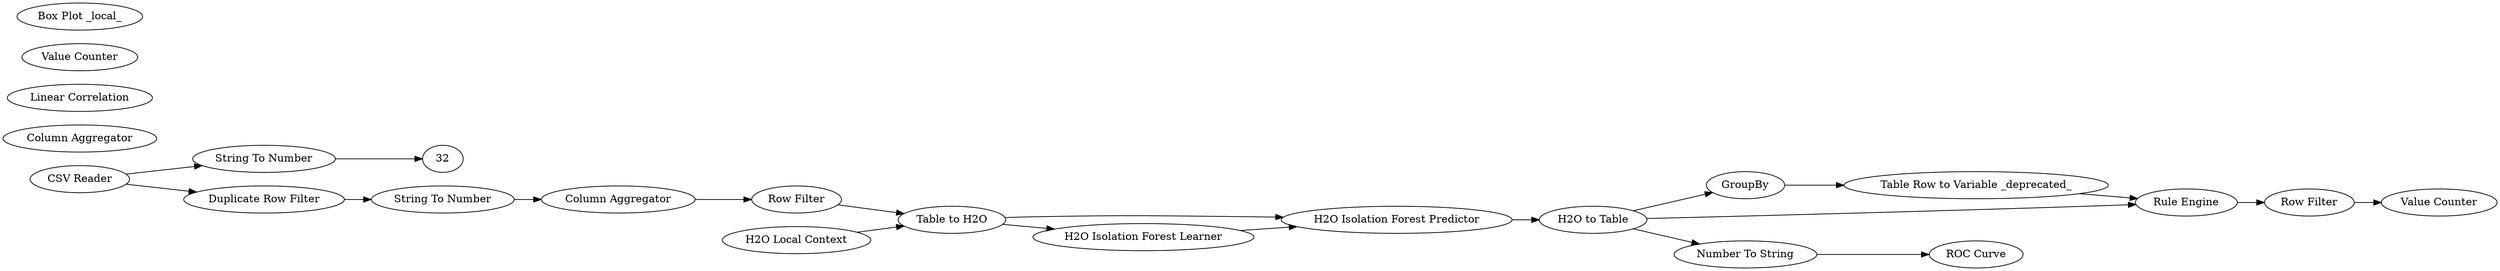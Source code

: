 digraph {
	1 [label="CSV Reader"]
	3 [label="String To Number"]
	23 [label="Row Filter"]
	25 [label="Column Aggregator"]
	27 [label="Linear Correlation"]
	28 [label="Value Counter"]
	29 [label="Box Plot _local_"]
	30 [label=Statistics]
	40 [label="Value Counter"]
	6 [label="H2O Isolation Forest Predictor"]
	9 [label=GroupBy]
	11 [label="Rule Engine"]
	15 [label="Table Row to Variable _deprecated_"]
	16 [label="H2O Local Context"]
	17 [label="H2O to Table"]
	18 [label="H2O Isolation Forest Learner"]
	19 [label="Number To String"]
	20 [label="ROC Curve"]
	30 [label="Row Filter"]
	36 [label="Column Aggregator"]
	37 [label="Duplicate Row Filter"]
	38 [label="String To Number"]
	39 [label="Table to H2O"]
	6 -> 17
	9 -> 15
	15 -> 11
	16 -> 39
	17 -> 19
	17 -> 9
	17 -> 11
	18 -> 6
	19 -> 20
	30 -> 39
	36 -> 30
	37 -> 38
	38 -> 36
	39 -> 6
	39 -> 18
	1 -> 3
	1 -> 37
	3 -> 32
	23 -> 40
	11 -> 23
	rankdir=LR
}

